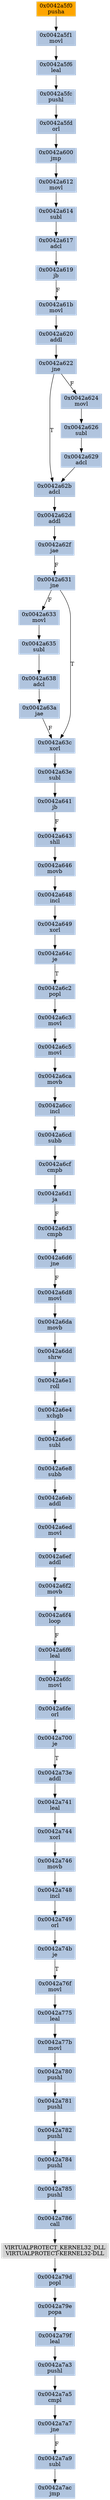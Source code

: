 strict digraph G {
	graph [bgcolor=transparent,
		name=G
	];
	node [color=lightsteelblue,
		fillcolor=lightsteelblue,
		shape=rectangle,
		style=filled
	];
	"0x0042a744"	[label="0x0042a744
xorl"];
	"0x0042a746"	[label="0x0042a746
movb"];
	"0x0042a744" -> "0x0042a746"	[color="#000000"];
	"0x0042a6d6"	[label="0x0042a6d6
jne"];
	"0x0042a6d8"	[label="0x0042a6d8
movl"];
	"0x0042a6d6" -> "0x0042a6d8"	[color="#000000",
		label=F];
	"0x0042a633"	[label="0x0042a633
movl"];
	"0x0042a635"	[label="0x0042a635
subl"];
	"0x0042a633" -> "0x0042a635"	[color="#000000"];
	"0x0042a6ed"	[label="0x0042a6ed
movl"];
	"0x0042a6ef"	[label="0x0042a6ef
addl"];
	"0x0042a6ed" -> "0x0042a6ef"	[color="#000000"];
	"0x0042a6cd"	[label="0x0042a6cd
subb"];
	"0x0042a6cf"	[label="0x0042a6cf
cmpb"];
	"0x0042a6cd" -> "0x0042a6cf"	[color="#000000"];
	"0x0042a5f1"	[label="0x0042a5f1
movl"];
	"0x0042a5f6"	[label="0x0042a5f6
leal"];
	"0x0042a5f1" -> "0x0042a5f6"	[color="#000000"];
	"0x0042a749"	[label="0x0042a749
orl"];
	"0x0042a74b"	[label="0x0042a74b
je"];
	"0x0042a749" -> "0x0042a74b"	[color="#000000"];
	"0x0042a76f"	[label="0x0042a76f
movl"];
	"0x0042a74b" -> "0x0042a76f"	[color="#000000",
		label=T];
	"0x0042a6eb"	[label="0x0042a6eb
addl"];
	"0x0042a6eb" -> "0x0042a6ed"	[color="#000000"];
	"0x0042a649"	[label="0x0042a649
xorl"];
	"0x0042a64c"	[label="0x0042a64c
je"];
	"0x0042a649" -> "0x0042a64c"	[color="#000000"];
	"0x0042a73e"	[label="0x0042a73e
addl"];
	"0x0042a741"	[label="0x0042a741
leal"];
	"0x0042a73e" -> "0x0042a741"	[color="#000000"];
	"0x0042a612"	[label="0x0042a612
movl"];
	"0x0042a614"	[label="0x0042a614
subl"];
	"0x0042a612" -> "0x0042a614"	[color="#000000"];
	"0x0042a646"	[label="0x0042a646
movb"];
	"0x0042a648"	[label="0x0042a648
incl"];
	"0x0042a646" -> "0x0042a648"	[color="#000000"];
	"0x0042a6f4"	[label="0x0042a6f4
loop"];
	"0x0042a6f6"	[label="0x0042a6f6
leal"];
	"0x0042a6f4" -> "0x0042a6f6"	[color="#000000",
		label=F];
	"0x0042a6fe"	[label="0x0042a6fe
orl"];
	"0x0042a700"	[label="0x0042a700
je"];
	"0x0042a6fe" -> "0x0042a700"	[color="#000000"];
	"0x0042a5fc"	[label="0x0042a5fc
pushl"];
	"0x0042a5f6" -> "0x0042a5fc"	[color="#000000"];
	"0x0042a619"	[label="0x0042a619
jb"];
	"0x0042a61b"	[label="0x0042a61b
movl"];
	"0x0042a619" -> "0x0042a61b"	[color="#000000",
		label=F];
	"0x0042a6ca"	[label="0x0042a6ca
movb"];
	"0x0042a6cc"	[label="0x0042a6cc
incl"];
	"0x0042a6ca" -> "0x0042a6cc"	[color="#000000"];
	"0x0042a79e"	[label="0x0042a79e
popa"];
	"0x0042a79f"	[label="0x0042a79f
leal"];
	"0x0042a79e" -> "0x0042a79f"	[color="#000000"];
	"0x0042a7ac"	[label="0x0042a7ac
jmp"];
	"0x0042a620"	[label="0x0042a620
addl"];
	"0x0042a622"	[label="0x0042a622
jne"];
	"0x0042a620" -> "0x0042a622"	[color="#000000"];
	"0x0042a5fd"	[label="0x0042a5fd
orl"];
	"0x0042a600"	[label="0x0042a600
jmp"];
	"0x0042a5fd" -> "0x0042a600"	[color="#000000"];
	"0x0042a7a3"	[label="0x0042a7a3
pushl"];
	"0x0042a79f" -> "0x0042a7a3"	[color="#000000"];
	"0x0042a62b"	[label="0x0042a62b
adcl"];
	"0x0042a62d"	[label="0x0042a62d
addl"];
	"0x0042a62b" -> "0x0042a62d"	[color="#000000"];
	"0x0042a775"	[label="0x0042a775
leal"];
	"0x0042a76f" -> "0x0042a775"	[color="#000000"];
	"0x0042a7a9"	[label="0x0042a7a9
subl"];
	"0x0042a7a9" -> "0x0042a7ac"	[color="#000000"];
	"0x0042a6d1"	[label="0x0042a6d1
ja"];
	"0x0042a6d3"	[label="0x0042a6d3
cmpb"];
	"0x0042a6d1" -> "0x0042a6d3"	[color="#000000",
		label=F];
	"0x0042a638"	[label="0x0042a638
adcl"];
	"0x0042a63a"	[label="0x0042a63a
jae"];
	"0x0042a638" -> "0x0042a63a"	[color="#000000"];
	"0x0042a5fc" -> "0x0042a5fd"	[color="#000000"];
	"0x0042a6e4"	[label="0x0042a6e4
xchgb"];
	"0x0042a6e6"	[label="0x0042a6e6
subl"];
	"0x0042a6e4" -> "0x0042a6e6"	[color="#000000"];
	"0x0042a77b"	[label="0x0042a77b
movl"];
	"0x0042a775" -> "0x0042a77b"	[color="#000000"];
	"0x0042a6c2"	[label="0x0042a6c2
popl"];
	"0x0042a6c3"	[label="0x0042a6c3
movl"];
	"0x0042a6c2" -> "0x0042a6c3"	[color="#000000"];
	"0x0042a700" -> "0x0042a73e"	[color="#000000",
		label=T];
	"0x0042a626"	[label="0x0042a626
subl"];
	"0x0042a629"	[label="0x0042a629
adcl"];
	"0x0042a626" -> "0x0042a629"	[color="#000000"];
	"0x0042a781"	[label="0x0042a781
pushl"];
	"0x0042a782"	[label="0x0042a782
pushl"];
	"0x0042a781" -> "0x0042a782"	[color="#000000"];
	"0x0042a631"	[label="0x0042a631
jne"];
	"0x0042a631" -> "0x0042a633"	[color="#000000",
		label=F];
	"0x0042a63c"	[label="0x0042a63c
xorl"];
	"0x0042a631" -> "0x0042a63c"	[color="#000000",
		label=T];
	"0x0042a7a5"	[label="0x0042a7a5
cmpl"];
	"0x0042a7a3" -> "0x0042a7a5"	[color="#000000"];
	"0x0042a6e8"	[label="0x0042a6e8
subb"];
	"0x0042a6e6" -> "0x0042a6e8"	[color="#000000"];
	"0x0042a64c" -> "0x0042a6c2"	[color="#000000",
		label=T];
	"0x0042a748"	[label="0x0042a748
incl"];
	"0x0042a746" -> "0x0042a748"	[color="#000000"];
	"0x0042a6fc"	[label="0x0042a6fc
movl"];
	"0x0042a6fc" -> "0x0042a6fe"	[color="#000000"];
	"0x0042a79d"	[label="0x0042a79d
popl"];
	"0x0042a79d" -> "0x0042a79e"	[color="#000000"];
	"0x0042a784"	[label="0x0042a784
pushl"];
	"0x0042a785"	[label="0x0042a785
pushl"];
	"0x0042a784" -> "0x0042a785"	[color="#000000"];
	"0x0042a780"	[label="0x0042a780
pushl"];
	"0x0042a780" -> "0x0042a781"	[color="#000000"];
	"0x0042a63e"	[label="0x0042a63e
subl"];
	"0x0042a63c" -> "0x0042a63e"	[color="#000000"];
	"0x0042a63a" -> "0x0042a63c"	[color="#000000",
		label=F];
	"0x0042a624"	[label="0x0042a624
movl"];
	"0x0042a624" -> "0x0042a626"	[color="#000000"];
	"0x0042a62f"	[label="0x0042a62f
jae"];
	"0x0042a62f" -> "0x0042a631"	[color="#000000",
		label=F];
	"0x0042a61b" -> "0x0042a620"	[color="#000000"];
	"0x0042a629" -> "0x0042a62b"	[color="#000000"];
	"0x0042a617"	[label="0x0042a617
adcl"];
	"0x0042a617" -> "0x0042a619"	[color="#000000"];
	"0x0042a6e1"	[label="0x0042a6e1
roll"];
	"0x0042a6e1" -> "0x0042a6e4"	[color="#000000"];
	"0x0042a6f6" -> "0x0042a6fc"	[color="#000000"];
	"0x0042a6da"	[label="0x0042a6da
movb"];
	"0x0042a6dd"	[label="0x0042a6dd
shrw"];
	"0x0042a6da" -> "0x0042a6dd"	[color="#000000"];
	"0x0042a6cc" -> "0x0042a6cd"	[color="#000000"];
	"0x0042a622" -> "0x0042a62b"	[color="#000000",
		label=T];
	"0x0042a622" -> "0x0042a624"	[color="#000000",
		label=F];
	"0x0042a635" -> "0x0042a638"	[color="#000000"];
	"0x0042a786"	[label="0x0042a786
call"];
	VIRTUALPROTECT_KERNEL32_DLL	[color=lightgrey,
		fillcolor=lightgrey,
		label="VIRTUALPROTECT_KERNEL32_DLL
VIRTUALPROTECT-KERNEL32-DLL"];
	"0x0042a786" -> VIRTUALPROTECT_KERNEL32_DLL	[color="#000000"];
	"0x0042a782" -> "0x0042a784"	[color="#000000"];
	"0x0042a785" -> "0x0042a786"	[color="#000000"];
	"0x0042a6cf" -> "0x0042a6d1"	[color="#000000"];
	"0x0042a6c5"	[label="0x0042a6c5
movl"];
	"0x0042a6c5" -> "0x0042a6ca"	[color="#000000"];
	"0x0042a643"	[label="0x0042a643
shll"];
	"0x0042a643" -> "0x0042a646"	[color="#000000"];
	"0x0042a748" -> "0x0042a749"	[color="#000000"];
	"0x0042a5f0"	[color=lightgrey,
		fillcolor=orange,
		label="0x0042a5f0
pusha"];
	"0x0042a5f0" -> "0x0042a5f1"	[color="#000000"];
	"0x0042a6d3" -> "0x0042a6d6"	[color="#000000"];
	VIRTUALPROTECT_KERNEL32_DLL -> "0x0042a79d"	[color="#000000"];
	"0x0042a77b" -> "0x0042a780"	[color="#000000"];
	"0x0042a7a7"	[label="0x0042a7a7
jne"];
	"0x0042a7a7" -> "0x0042a7a9"	[color="#000000",
		label=F];
	"0x0042a6e8" -> "0x0042a6eb"	[color="#000000"];
	"0x0042a62d" -> "0x0042a62f"	[color="#000000"];
	"0x0042a6c3" -> "0x0042a6c5"	[color="#000000"];
	"0x0042a641"	[label="0x0042a641
jb"];
	"0x0042a641" -> "0x0042a643"	[color="#000000",
		label=F];
	"0x0042a614" -> "0x0042a617"	[color="#000000"];
	"0x0042a6f2"	[label="0x0042a6f2
movb"];
	"0x0042a6ef" -> "0x0042a6f2"	[color="#000000"];
	"0x0042a6f2" -> "0x0042a6f4"	[color="#000000"];
	"0x0042a63e" -> "0x0042a641"	[color="#000000"];
	"0x0042a6d8" -> "0x0042a6da"	[color="#000000"];
	"0x0042a6dd" -> "0x0042a6e1"	[color="#000000"];
	"0x0042a741" -> "0x0042a744"	[color="#000000"];
	"0x0042a600" -> "0x0042a612"	[color="#000000"];
	"0x0042a7a5" -> "0x0042a7a7"	[color="#000000"];
	"0x0042a648" -> "0x0042a649"	[color="#000000"];
}
